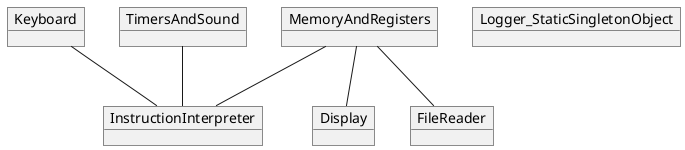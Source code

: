 # This diagram shows an early draft of the design
# To generate picture copy this file to http://www.plantuml.com/plantuml/uml/SyfFKj2rKt3CoKnELR1Io4ZDoSa70000
# or use the java tool plantuml.jar (can download from sourceforge)

# TODO: Generate from buildscript.

@startuml diagram
  
object Keyboard
object Display
object FileReader
object Logger_StaticSingletonObject
object TimersAndSound
object InstructionInterpreter
object MemoryAndRegisters


Keyboard -- InstructionInterpreter
MemoryAndRegisters -- Display
MemoryAndRegisters -- InstructionInterpreter
MemoryAndRegisters -- FileReader
TimersAndSound -- InstructionInterpreter

@enduml
